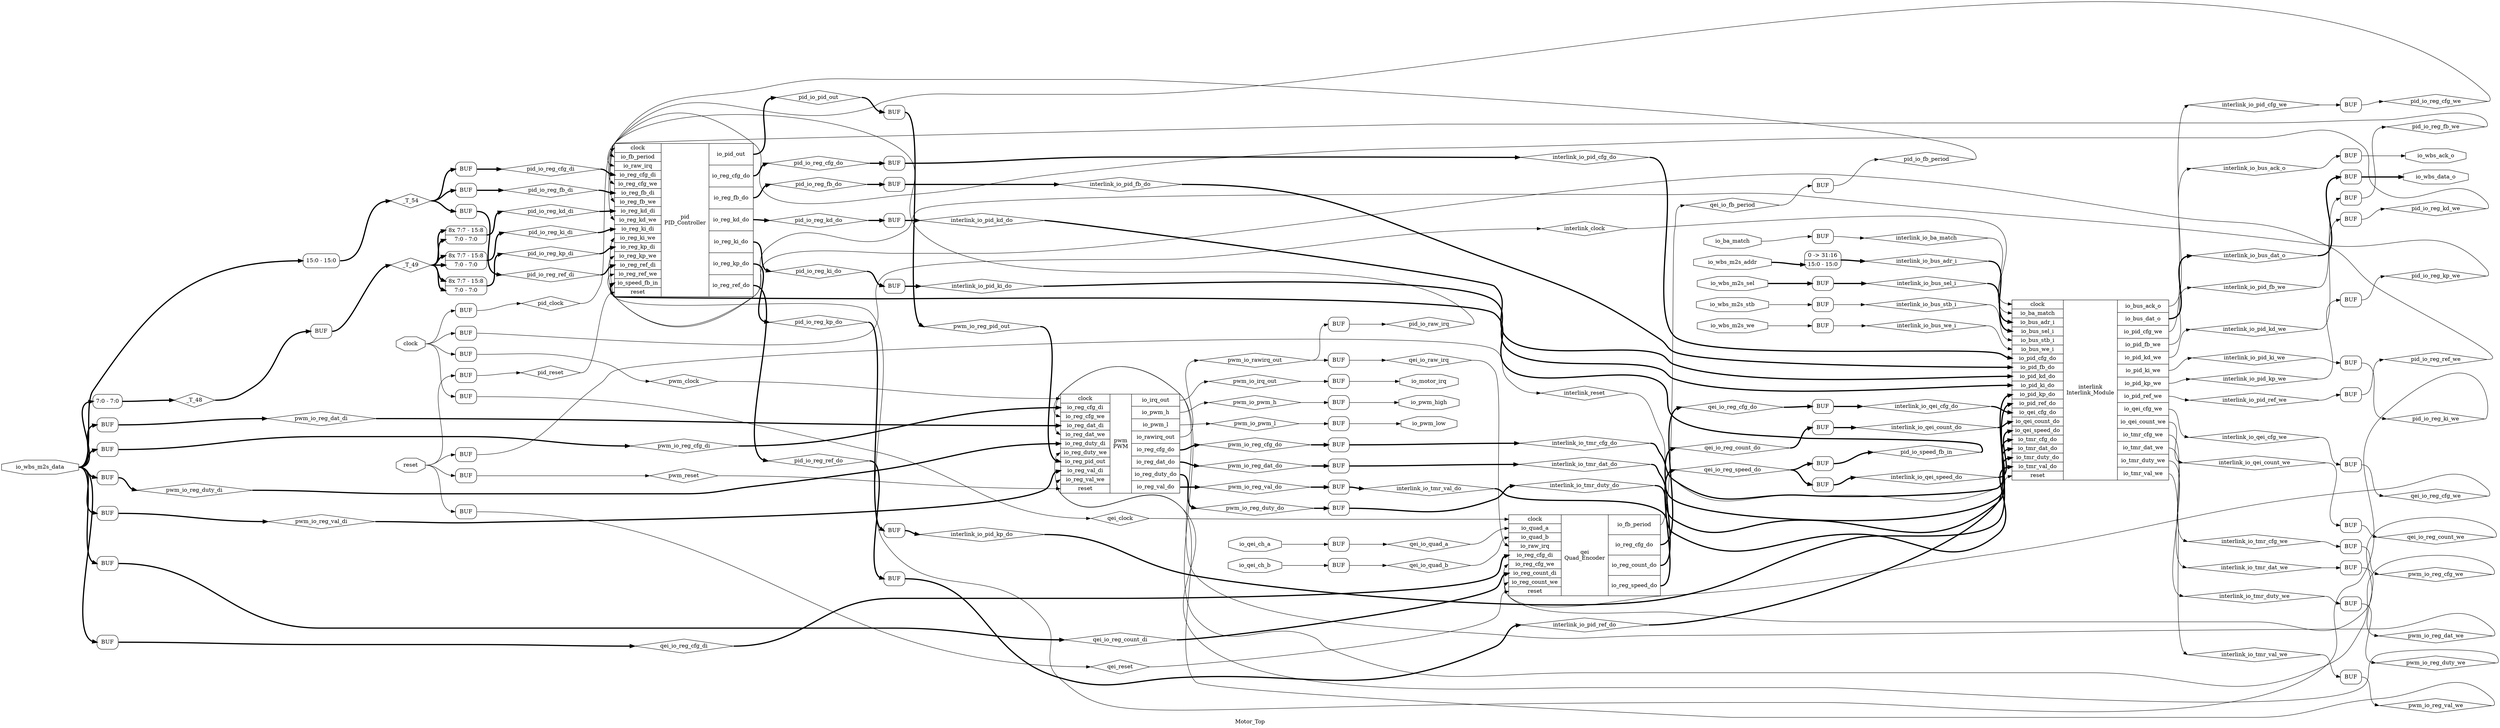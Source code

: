 digraph "Motor_Top" {
label="Motor_Top";
rankdir="LR";
remincross=true;
n1 [ shape=diamond, label="_T_54", color="black", fontcolor="black" ];
n2 [ shape=diamond, label="_T_49", color="black", fontcolor="black" ];
n3 [ shape=diamond, label="_T_48", color="black", fontcolor="black" ];
n4 [ shape=diamond, label="pid_io_pid_out", color="black", fontcolor="black" ];
n5 [ shape=diamond, label="pid_io_speed_fb_in", color="black", fontcolor="black" ];
n6 [ shape=diamond, label="pid_io_reg_cfg_do", color="black", fontcolor="black" ];
n7 [ shape=diamond, label="pid_io_reg_cfg_di", color="black", fontcolor="black" ];
n8 [ shape=diamond, label="pid_io_reg_cfg_we", color="black", fontcolor="black" ];
n9 [ shape=diamond, label="pid_io_reg_fb_do", color="black", fontcolor="black" ];
n10 [ shape=diamond, label="pid_io_reg_fb_di", color="black", fontcolor="black" ];
n11 [ shape=diamond, label="pid_io_reg_fb_we", color="black", fontcolor="black" ];
n12 [ shape=diamond, label="pid_io_reg_ref_do", color="black", fontcolor="black" ];
n13 [ shape=diamond, label="pid_io_reg_ref_di", color="black", fontcolor="black" ];
n14 [ shape=diamond, label="pid_io_reg_ref_we", color="black", fontcolor="black" ];
n15 [ shape=diamond, label="pid_io_reg_kd_do", color="black", fontcolor="black" ];
n16 [ shape=diamond, label="pid_io_reg_kd_di", color="black", fontcolor="black" ];
n17 [ shape=diamond, label="pid_io_reg_kd_we", color="black", fontcolor="black" ];
n18 [ shape=diamond, label="pid_io_reg_ki_do", color="black", fontcolor="black" ];
n19 [ shape=diamond, label="pid_io_reg_ki_di", color="black", fontcolor="black" ];
n20 [ shape=diamond, label="pid_io_reg_ki_we", color="black", fontcolor="black" ];
n21 [ shape=diamond, label="pid_io_reg_kp_do", color="black", fontcolor="black" ];
n22 [ shape=diamond, label="pid_io_reg_kp_di", color="black", fontcolor="black" ];
n23 [ shape=diamond, label="pid_io_reg_kp_we", color="black", fontcolor="black" ];
n24 [ shape=diamond, label="pid_io_raw_irq", color="black", fontcolor="black" ];
n25 [ shape=diamond, label="pid_io_fb_period", color="black", fontcolor="black" ];
n26 [ shape=diamond, label="pid_reset", color="black", fontcolor="black" ];
n27 [ shape=diamond, label="pid_clock", color="black", fontcolor="black" ];
n28 [ shape=diamond, label="qei_io_fb_period", color="black", fontcolor="black" ];
n29 [ shape=diamond, label="qei_io_reg_speed_do", color="black", fontcolor="black" ];
n30 [ shape=diamond, label="qei_io_reg_cfg_do", color="black", fontcolor="black" ];
n31 [ shape=diamond, label="qei_io_reg_cfg_di", color="black", fontcolor="black" ];
n32 [ shape=diamond, label="qei_io_reg_cfg_we", color="black", fontcolor="black" ];
n33 [ shape=diamond, label="qei_io_reg_count_do", color="black", fontcolor="black" ];
n34 [ shape=diamond, label="qei_io_reg_count_di", color="black", fontcolor="black" ];
n35 [ shape=diamond, label="qei_io_reg_count_we", color="black", fontcolor="black" ];
n36 [ shape=diamond, label="qei_io_raw_irq", color="black", fontcolor="black" ];
n37 [ shape=diamond, label="qei_io_quad_b", color="black", fontcolor="black" ];
n38 [ shape=diamond, label="qei_io_quad_a", color="black", fontcolor="black" ];
n39 [ shape=diamond, label="qei_reset", color="black", fontcolor="black" ];
n40 [ shape=diamond, label="qei_clock", color="black", fontcolor="black" ];
n41 [ shape=diamond, label="pwm_io_rawirq_out", color="black", fontcolor="black" ];
n42 [ shape=diamond, label="pwm_io_irq_out", color="black", fontcolor="black" ];
n43 [ shape=diamond, label="pwm_io_pwm_l", color="black", fontcolor="black" ];
n44 [ shape=diamond, label="pwm_io_pwm_h", color="black", fontcolor="black" ];
n45 [ shape=diamond, label="pwm_io_reg_pid_out", color="black", fontcolor="black" ];
n46 [ shape=diamond, label="pwm_io_reg_duty_do", color="black", fontcolor="black" ];
n47 [ shape=diamond, label="pwm_io_reg_duty_di", color="black", fontcolor="black" ];
n48 [ shape=diamond, label="pwm_io_reg_duty_we", color="black", fontcolor="black" ];
n49 [ shape=diamond, label="pwm_io_reg_dat_do", color="black", fontcolor="black" ];
n50 [ shape=diamond, label="pwm_io_reg_dat_di", color="black", fontcolor="black" ];
n51 [ shape=diamond, label="pwm_io_reg_dat_we", color="black", fontcolor="black" ];
n52 [ shape=diamond, label="pwm_io_reg_cfg_do", color="black", fontcolor="black" ];
n53 [ shape=diamond, label="pwm_io_reg_cfg_di", color="black", fontcolor="black" ];
n54 [ shape=diamond, label="pwm_io_reg_cfg_we", color="black", fontcolor="black" ];
n55 [ shape=diamond, label="pwm_io_reg_val_do", color="black", fontcolor="black" ];
n56 [ shape=diamond, label="pwm_io_reg_val_di", color="black", fontcolor="black" ];
n57 [ shape=diamond, label="pwm_io_reg_val_we", color="black", fontcolor="black" ];
n58 [ shape=diamond, label="pwm_reset", color="black", fontcolor="black" ];
n59 [ shape=diamond, label="pwm_clock", color="black", fontcolor="black" ];
n60 [ shape=diamond, label="interlink_io_ba_match", color="black", fontcolor="black" ];
n61 [ shape=diamond, label="interlink_io_pid_cfg_do", color="black", fontcolor="black" ];
n62 [ shape=diamond, label="interlink_io_pid_cfg_we", color="black", fontcolor="black" ];
n63 [ shape=diamond, label="interlink_io_pid_fb_do", color="black", fontcolor="black" ];
n64 [ shape=diamond, label="interlink_io_pid_fb_we", color="black", fontcolor="black" ];
n65 [ shape=diamond, label="interlink_io_pid_ref_do", color="black", fontcolor="black" ];
n66 [ shape=diamond, label="interlink_io_pid_ref_we", color="black", fontcolor="black" ];
n67 [ shape=diamond, label="interlink_io_pid_kd_do", color="black", fontcolor="black" ];
n68 [ shape=diamond, label="interlink_io_pid_kd_we", color="black", fontcolor="black" ];
n69 [ shape=diamond, label="interlink_io_pid_ki_do", color="black", fontcolor="black" ];
n70 [ shape=diamond, label="interlink_io_pid_ki_we", color="black", fontcolor="black" ];
n71 [ shape=diamond, label="interlink_io_pid_kp_do", color="black", fontcolor="black" ];
n72 [ shape=diamond, label="interlink_io_pid_kp_we", color="black", fontcolor="black" ];
n73 [ shape=diamond, label="interlink_io_qei_speed_do", color="black", fontcolor="black" ];
n74 [ shape=diamond, label="interlink_io_qei_cfg_do", color="black", fontcolor="black" ];
n75 [ shape=diamond, label="interlink_io_qei_cfg_we", color="black", fontcolor="black" ];
n76 [ shape=diamond, label="interlink_io_qei_count_do", color="black", fontcolor="black" ];
n77 [ shape=diamond, label="interlink_io_qei_count_we", color="black", fontcolor="black" ];
n78 [ shape=diamond, label="interlink_io_tmr_cfg_do", color="black", fontcolor="black" ];
n79 [ shape=diamond, label="interlink_io_tmr_cfg_we", color="black", fontcolor="black" ];
n80 [ shape=diamond, label="interlink_io_tmr_duty_do", color="black", fontcolor="black" ];
n81 [ shape=diamond, label="interlink_io_tmr_duty_we", color="black", fontcolor="black" ];
n82 [ shape=diamond, label="interlink_io_tmr_dat_do", color="black", fontcolor="black" ];
n83 [ shape=diamond, label="interlink_io_tmr_dat_we", color="black", fontcolor="black" ];
n84 [ shape=diamond, label="interlink_io_tmr_val_do", color="black", fontcolor="black" ];
n85 [ shape=diamond, label="interlink_io_tmr_val_we", color="black", fontcolor="black" ];
n86 [ shape=diamond, label="interlink_io_bus_dat_o", color="black", fontcolor="black" ];
n87 [ shape=diamond, label="interlink_io_bus_ack_o", color="black", fontcolor="black" ];
n88 [ shape=diamond, label="interlink_io_bus_stb_i", color="black", fontcolor="black" ];
n89 [ shape=diamond, label="interlink_io_bus_we_i", color="black", fontcolor="black" ];
n90 [ shape=diamond, label="interlink_io_bus_sel_i", color="black", fontcolor="black" ];
n91 [ shape=diamond, label="interlink_io_bus_adr_i", color="black", fontcolor="black" ];
n92 [ shape=diamond, label="interlink_reset", color="black", fontcolor="black" ];
n93 [ shape=diamond, label="interlink_clock", color="black", fontcolor="black" ];
n94 [ shape=octagon, label="io_pwm_low", color="black", fontcolor="black" ];
n95 [ shape=octagon, label="io_pwm_high", color="black", fontcolor="black" ];
n96 [ shape=octagon, label="io_qei_ch_b", color="black", fontcolor="black" ];
n97 [ shape=octagon, label="io_qei_ch_a", color="black", fontcolor="black" ];
n98 [ shape=octagon, label="io_motor_irq", color="black", fontcolor="black" ];
n99 [ shape=octagon, label="io_ba_match", color="black", fontcolor="black" ];
n100 [ shape=octagon, label="io_wbs_data_o", color="black", fontcolor="black" ];
n101 [ shape=octagon, label="io_wbs_ack_o", color="black", fontcolor="black" ];
n102 [ shape=octagon, label="io_wbs_m2s_stb", color="black", fontcolor="black" ];
n103 [ shape=octagon, label="io_wbs_m2s_sel", color="black", fontcolor="black" ];
n104 [ shape=octagon, label="io_wbs_m2s_we", color="black", fontcolor="black" ];
n105 [ shape=octagon, label="io_wbs_m2s_data", color="black", fontcolor="black" ];
n106 [ shape=octagon, label="io_wbs_m2s_addr", color="black", fontcolor="black" ];
n107 [ shape=octagon, label="reset", color="black", fontcolor="black" ];
n108 [ shape=octagon, label="clock", color="black", fontcolor="black" ];
c131 [ shape=record, label="{{<p108> clock|<p109> io_fb_period|<p110> io_raw_irq|<p111> io_reg_cfg_di|<p112> io_reg_cfg_we|<p113> io_reg_fb_di|<p114> io_reg_fb_we|<p115> io_reg_kd_di|<p116> io_reg_kd_we|<p117> io_reg_ki_di|<p118> io_reg_ki_we|<p119> io_reg_kp_di|<p120> io_reg_kp_we|<p121> io_reg_ref_di|<p122> io_reg_ref_we|<p123> io_speed_fb_in|<p107> reset}|pid\nPID_Controller|{<p124> io_pid_out|<p125> io_reg_cfg_do|<p126> io_reg_fb_do|<p127> io_reg_kd_do|<p128> io_reg_ki_do|<p129> io_reg_kp_do|<p130> io_reg_ref_do}}" ];
c138 [ shape=record, label="{{<p108> clock|<p132> io_quad_a|<p133> io_quad_b|<p110> io_raw_irq|<p111> io_reg_cfg_di|<p112> io_reg_cfg_we|<p134> io_reg_count_di|<p135> io_reg_count_we|<p107> reset}|qei\nQuad_Encoder|{<p109> io_fb_period|<p125> io_reg_cfg_do|<p136> io_reg_count_do|<p137> io_reg_speed_do}}" ];
c153 [ shape=record, label="{{<p108> clock|<p111> io_reg_cfg_di|<p112> io_reg_cfg_we|<p139> io_reg_dat_di|<p140> io_reg_dat_we|<p141> io_reg_duty_di|<p142> io_reg_duty_we|<p143> io_reg_pid_out|<p144> io_reg_val_di|<p145> io_reg_val_we|<p107> reset}|pwm\nPWM|{<p146> io_irq_out|<p147> io_pwm_h|<p148> io_pwm_l|<p149> io_rawirq_out|<p125> io_reg_cfg_do|<p150> io_reg_dat_do|<p151> io_reg_duty_do|<p152> io_reg_val_do}}" ];
c185 [ shape=record, label="{{<p108> clock|<p99> io_ba_match|<p154> io_bus_adr_i|<p155> io_bus_sel_i|<p156> io_bus_stb_i|<p157> io_bus_we_i|<p158> io_pid_cfg_do|<p159> io_pid_fb_do|<p160> io_pid_kd_do|<p161> io_pid_ki_do|<p162> io_pid_kp_do|<p163> io_pid_ref_do|<p164> io_qei_cfg_do|<p165> io_qei_count_do|<p166> io_qei_speed_do|<p167> io_tmr_cfg_do|<p168> io_tmr_dat_do|<p169> io_tmr_duty_do|<p170> io_tmr_val_do|<p107> reset}|interlink\nInterlink_Module|{<p171> io_bus_ack_o|<p172> io_bus_dat_o|<p173> io_pid_cfg_we|<p174> io_pid_fb_we|<p175> io_pid_kd_we|<p176> io_pid_ki_we|<p177> io_pid_kp_we|<p178> io_pid_ref_we|<p179> io_qei_cfg_we|<p180> io_qei_count_we|<p181> io_tmr_cfg_we|<p182> io_tmr_dat_we|<p183> io_tmr_duty_we|<p184> io_tmr_val_we}}" ];
x0 [ shape=record, style=rounded, label="<s0> 7:0 - 7:0 " ];
x1 [shape=box, style=rounded, label="BUF"];
x2 [ shape=record, style=rounded, label="<s0> 15:0 - 15:0 " ];
x3 [shape=box, style=rounded, label="BUF"];
x4 [shape=box, style=rounded, label="BUF"];
x5 [shape=box, style=rounded, label="BUF"];
x6 [shape=box, style=rounded, label="BUF"];
x7 [shape=box, style=rounded, label="BUF"];
x8 [shape=box, style=rounded, label="BUF"];
x9 [shape=box, style=rounded, label="BUF"];
x10 [ shape=record, style=rounded, label="0 -&gt; 31:16 |<s0> 15:0 - 15:0 " ];
x11 [shape=box, style=rounded, label="BUF"];
x12 [shape=box, style=rounded, label="BUF"];
x13 [shape=box, style=rounded, label="BUF"];
x14 [shape=box, style=rounded, label="BUF"];
x15 [shape=box, style=rounded, label="BUF"];
x16 [shape=box, style=rounded, label="BUF"];
x17 [shape=box, style=rounded, label="BUF"];
x18 [shape=box, style=rounded, label="BUF"];
x19 [shape=box, style=rounded, label="BUF"];
x20 [shape=box, style=rounded, label="BUF"];
x21 [shape=box, style=rounded, label="BUF"];
x22 [shape=box, style=rounded, label="BUF"];
x23 [shape=box, style=rounded, label="BUF"];
x24 [shape=box, style=rounded, label="BUF"];
x25 [shape=box, style=rounded, label="BUF"];
x26 [shape=box, style=rounded, label="BUF"];
x27 [shape=box, style=rounded, label="BUF"];
x28 [shape=box, style=rounded, label="BUF"];
x29 [shape=box, style=rounded, label="BUF"];
x30 [shape=box, style=rounded, label="BUF"];
x31 [shape=box, style=rounded, label="BUF"];
x32 [shape=box, style=rounded, label="BUF"];
x33 [shape=box, style=rounded, label="BUF"];
x34 [shape=box, style=rounded, label="BUF"];
x35 [shape=box, style=rounded, label="BUF"];
x36 [shape=box, style=rounded, label="BUF"];
x37 [shape=box, style=rounded, label="BUF"];
x38 [shape=box, style=rounded, label="BUF"];
x39 [shape=box, style=rounded, label="BUF"];
x40 [shape=box, style=rounded, label="BUF"];
x41 [shape=box, style=rounded, label="BUF"];
x42 [shape=box, style=rounded, label="BUF"];
x43 [shape=box, style=rounded, label="BUF"];
x44 [shape=box, style=rounded, label="BUF"];
x45 [shape=box, style=rounded, label="BUF"];
x46 [shape=box, style=rounded, label="BUF"];
x47 [shape=box, style=rounded, label="BUF"];
x48 [shape=box, style=rounded, label="BUF"];
x49 [shape=box, style=rounded, label="BUF"];
x50 [shape=box, style=rounded, label="BUF"];
x51 [shape=box, style=rounded, label="BUF"];
x52 [shape=box, style=rounded, label="BUF"];
x53 [ shape=record, style=rounded, label="<s8> 8x 7:7 - 15:8 |<s0> 7:0 - 7:0 " ];
x54 [shape=box, style=rounded, label="BUF"];
x55 [ shape=record, style=rounded, label="<s8> 8x 7:7 - 15:8 |<s0> 7:0 - 7:0 " ];
x56 [shape=box, style=rounded, label="BUF"];
x57 [ shape=record, style=rounded, label="<s8> 8x 7:7 - 15:8 |<s0> 7:0 - 7:0 " ];
x58 [shape=box, style=rounded, label="BUF"];
x59 [shape=box, style=rounded, label="BUF"];
x60 [shape=box, style=rounded, label="BUF"];
x61 [shape=box, style=rounded, label="BUF"];
x62 [shape=box, style=rounded, label="BUF"];
x63 [shape=box, style=rounded, label="BUF"];
x64 [shape=box, style=rounded, label="BUF"];
x2:e -> n1:w [color="black", style="setlinewidth(3)", label=""];
n1:e -> x59:w:w [color="black", style="setlinewidth(3)", label=""];
n1:e -> x61:w:w [color="black", style="setlinewidth(3)", label=""];
n1:e -> x63:w:w [color="black", style="setlinewidth(3)", label=""];
x61:e:e -> n10:w [color="black", style="setlinewidth(3)", label=""];
n10:e -> c131:p113:w [color="black", style="setlinewidth(3)", label=""];
x4:e:e -> n100:w [color="black", style="setlinewidth(3)", label=""];
x3:e:e -> n101:w [color="black", label=""];
n102:e -> x13:w:w [color="black", label=""];
n103:e -> x11:w:w [color="black", style="setlinewidth(3)", label=""];
n104:e -> x12:w:w [color="black", label=""];
n105:e -> x0:s0:w [color="black", style="setlinewidth(3)", label=""];
n105:e -> x2:s0:w [color="black", style="setlinewidth(3)", label=""];
n105:e -> x31:w:w [color="black", style="setlinewidth(3)", label=""];
n105:e -> x33:w:w [color="black", style="setlinewidth(3)", label=""];
n105:e -> x35:w:w [color="black", style="setlinewidth(3)", label=""];
n105:e -> x37:w:w [color="black", style="setlinewidth(3)", label=""];
n105:e -> x45:w:w [color="black", style="setlinewidth(3)", label=""];
n105:e -> x47:w:w [color="black", style="setlinewidth(3)", label=""];
n106:e -> x10:s0:w [color="black", style="setlinewidth(3)", label=""];
n107:e -> x29:w:w [color="black", label=""];
n107:e -> x40:w:w [color="black", label=""];
n107:e -> x49:w:w [color="black", label=""];
n107:e -> x9:w:w [color="black", label=""];
n108:e -> x28:w:w [color="black", label=""];
n108:e -> x39:w:w [color="black", label=""];
n108:e -> x48:w:w [color="black", label=""];
n108:e -> x8:w:w [color="black", label=""];
x60:e:e -> n11:w [color="black", label=""];
n11:e -> c131:p114:w [color="black", label=""];
c131:p130:e -> n12:w [color="black", style="setlinewidth(3)", label=""];
n12:e -> x24:w:w [color="black", style="setlinewidth(3)", label=""];
x59:e:e -> n13:w [color="black", style="setlinewidth(3)", label=""];
n13:e -> c131:p121:w [color="black", style="setlinewidth(3)", label=""];
x58:e:e -> n14:w [color="black", label=""];
n14:e -> c131:p122:w [color="black", label=""];
c131:p127:e -> n15:w [color="black", style="setlinewidth(3)", label=""];
n15:e -> x23:w:w [color="black", style="setlinewidth(3)", label=""];
x57:e -> n16:w [color="black", style="setlinewidth(3)", label=""];
n16:e -> c131:p115:w [color="black", style="setlinewidth(3)", label=""];
x56:e:e -> n17:w [color="black", label=""];
n17:e -> c131:p116:w [color="black", label=""];
c131:p128:e -> n18:w [color="black", style="setlinewidth(3)", label=""];
n18:e -> x22:w:w [color="black", style="setlinewidth(3)", label=""];
x55:e -> n19:w [color="black", style="setlinewidth(3)", label=""];
n19:e -> c131:p117:w [color="black", style="setlinewidth(3)", label=""];
x1:e:e -> n2:w [color="black", style="setlinewidth(3)", label=""];
n2:e -> x53:s0:w [color="black", style="setlinewidth(3)", label=""];
n2:e -> x53:s8:w [color="black", style="setlinewidth(3)", label=""];
n2:e -> x55:s0:w [color="black", style="setlinewidth(3)", label=""];
n2:e -> x55:s8:w [color="black", style="setlinewidth(3)", label=""];
n2:e -> x57:s0:w [color="black", style="setlinewidth(3)", label=""];
n2:e -> x57:s8:w [color="black", style="setlinewidth(3)", label=""];
x54:e:e -> n20:w [color="black", label=""];
n20:e -> c131:p118:w [color="black", label=""];
c131:p129:e -> n21:w [color="black", style="setlinewidth(3)", label=""];
n21:e -> x21:w:w [color="black", style="setlinewidth(3)", label=""];
x53:e -> n22:w [color="black", style="setlinewidth(3)", label=""];
n22:e -> c131:p119:w [color="black", style="setlinewidth(3)", label=""];
x52:e:e -> n23:w [color="black", label=""];
n23:e -> c131:p120:w [color="black", label=""];
x51:e:e -> n24:w [color="black", label=""];
n24:e -> c131:p110:w [color="black", label=""];
x50:e:e -> n25:w [color="black", label=""];
n25:e -> c131:p109:w [color="black", label=""];
x49:e:e -> n26:w [color="black", label=""];
n26:e -> c131:p107:w [color="black", label=""];
x48:e:e -> n27:w [color="black", label=""];
n27:e -> c131:p108:w [color="black", label=""];
c138:p109:e -> n28:w [color="black", label=""];
n28:e -> x50:w:w [color="black", label=""];
c138:p137:e -> n29:w [color="black", style="setlinewidth(3)", label=""];
n29:e -> x20:w:w [color="black", style="setlinewidth(3)", label=""];
n29:e -> x64:w:w [color="black", style="setlinewidth(3)", label=""];
x0:e -> n3:w [color="black", style="setlinewidth(3)", label=""];
n3:e -> x1:w:w [color="black", style="setlinewidth(3)", label=""];
c138:p125:e -> n30:w [color="black", style="setlinewidth(3)", label=""];
n30:e -> x19:w:w [color="black", style="setlinewidth(3)", label=""];
x47:e:e -> n31:w [color="black", style="setlinewidth(3)", label=""];
n31:e -> c138:p111:w [color="black", style="setlinewidth(3)", label=""];
x46:e:e -> n32:w [color="black", label=""];
n32:e -> c138:p112:w [color="black", label=""];
c138:p136:e -> n33:w [color="black", style="setlinewidth(3)", label=""];
n33:e -> x18:w:w [color="black", style="setlinewidth(3)", label=""];
x45:e:e -> n34:w [color="black", style="setlinewidth(3)", label=""];
n34:e -> c138:p134:w [color="black", style="setlinewidth(3)", label=""];
x44:e:e -> n35:w [color="black", label=""];
n35:e -> c138:p135:w [color="black", label=""];
x43:e:e -> n36:w [color="black", label=""];
n36:e -> c138:p110:w [color="black", label=""];
x42:e:e -> n37:w [color="black", label=""];
n37:e -> c138:p133:w [color="black", label=""];
x41:e:e -> n38:w [color="black", label=""];
n38:e -> c138:p132:w [color="black", label=""];
x40:e:e -> n39:w [color="black", label=""];
n39:e -> c138:p107:w [color="black", label=""];
c131:p124:e -> n4:w [color="black", style="setlinewidth(3)", label=""];
n4:e -> x38:w:w [color="black", style="setlinewidth(3)", label=""];
x39:e:e -> n40:w [color="black", label=""];
n40:e -> c138:p108:w [color="black", label=""];
c153:p149:e -> n41:w [color="black", label=""];
n41:e -> x43:w:w [color="black", label=""];
n41:e -> x51:w:w [color="black", label=""];
c153:p146:e -> n42:w [color="black", label=""];
n42:e -> x5:w:w [color="black", label=""];
c153:p148:e -> n43:w [color="black", label=""];
n43:e -> x7:w:w [color="black", label=""];
c153:p147:e -> n44:w [color="black", label=""];
n44:e -> x6:w:w [color="black", label=""];
x38:e:e -> n45:w [color="black", style="setlinewidth(3)", label=""];
n45:e -> c153:p143:w [color="black", style="setlinewidth(3)", label=""];
c153:p151:e -> n46:w [color="black", style="setlinewidth(3)", label=""];
n46:e -> x16:w:w [color="black", style="setlinewidth(3)", label=""];
x37:e:e -> n47:w [color="black", style="setlinewidth(3)", label=""];
n47:e -> c153:p141:w [color="black", style="setlinewidth(3)", label=""];
x36:e:e -> n48:w [color="black", label=""];
n48:e -> c153:p142:w [color="black", label=""];
c153:p150:e -> n49:w [color="black", style="setlinewidth(3)", label=""];
n49:e -> x15:w:w [color="black", style="setlinewidth(3)", label=""];
x64:e:e -> n5:w [color="black", style="setlinewidth(3)", label=""];
n5:e -> c131:p123:w [color="black", style="setlinewidth(3)", label=""];
x35:e:e -> n50:w [color="black", style="setlinewidth(3)", label=""];
n50:e -> c153:p139:w [color="black", style="setlinewidth(3)", label=""];
x34:e:e -> n51:w [color="black", label=""];
n51:e -> c153:p140:w [color="black", label=""];
c153:p125:e -> n52:w [color="black", style="setlinewidth(3)", label=""];
n52:e -> x17:w:w [color="black", style="setlinewidth(3)", label=""];
x33:e:e -> n53:w [color="black", style="setlinewidth(3)", label=""];
n53:e -> c153:p111:w [color="black", style="setlinewidth(3)", label=""];
x32:e:e -> n54:w [color="black", label=""];
n54:e -> c153:p112:w [color="black", label=""];
c153:p152:e -> n55:w [color="black", style="setlinewidth(3)", label=""];
n55:e -> x14:w:w [color="black", style="setlinewidth(3)", label=""];
x31:e:e -> n56:w [color="black", style="setlinewidth(3)", label=""];
n56:e -> c153:p144:w [color="black", style="setlinewidth(3)", label=""];
x30:e:e -> n57:w [color="black", label=""];
n57:e -> c153:p145:w [color="black", label=""];
x29:e:e -> n58:w [color="black", label=""];
n58:e -> c153:p107:w [color="black", label=""];
x28:e:e -> n59:w [color="black", label=""];
n59:e -> c153:p108:w [color="black", label=""];
c131:p125:e -> n6:w [color="black", style="setlinewidth(3)", label=""];
n6:e -> x26:w:w [color="black", style="setlinewidth(3)", label=""];
x27:e:e -> n60:w [color="black", label=""];
n60:e -> c185:p99:w [color="black", label=""];
x26:e:e -> n61:w [color="black", style="setlinewidth(3)", label=""];
n61:e -> c185:p158:w [color="black", style="setlinewidth(3)", label=""];
c185:p173:e -> n62:w [color="black", label=""];
n62:e -> x62:w:w [color="black", label=""];
x25:e:e -> n63:w [color="black", style="setlinewidth(3)", label=""];
n63:e -> c185:p159:w [color="black", style="setlinewidth(3)", label=""];
c185:p174:e -> n64:w [color="black", label=""];
n64:e -> x60:w:w [color="black", label=""];
x24:e:e -> n65:w [color="black", style="setlinewidth(3)", label=""];
n65:e -> c185:p163:w [color="black", style="setlinewidth(3)", label=""];
c185:p178:e -> n66:w [color="black", label=""];
n66:e -> x58:w:w [color="black", label=""];
x23:e:e -> n67:w [color="black", style="setlinewidth(3)", label=""];
n67:e -> c185:p160:w [color="black", style="setlinewidth(3)", label=""];
c185:p175:e -> n68:w [color="black", label=""];
n68:e -> x56:w:w [color="black", label=""];
x22:e:e -> n69:w [color="black", style="setlinewidth(3)", label=""];
n69:e -> c185:p161:w [color="black", style="setlinewidth(3)", label=""];
x63:e:e -> n7:w [color="black", style="setlinewidth(3)", label=""];
n7:e -> c131:p111:w [color="black", style="setlinewidth(3)", label=""];
c185:p176:e -> n70:w [color="black", label=""];
n70:e -> x54:w:w [color="black", label=""];
x21:e:e -> n71:w [color="black", style="setlinewidth(3)", label=""];
n71:e -> c185:p162:w [color="black", style="setlinewidth(3)", label=""];
c185:p177:e -> n72:w [color="black", label=""];
n72:e -> x52:w:w [color="black", label=""];
x20:e:e -> n73:w [color="black", style="setlinewidth(3)", label=""];
n73:e -> c185:p166:w [color="black", style="setlinewidth(3)", label=""];
x19:e:e -> n74:w [color="black", style="setlinewidth(3)", label=""];
n74:e -> c185:p164:w [color="black", style="setlinewidth(3)", label=""];
c185:p179:e -> n75:w [color="black", label=""];
n75:e -> x46:w:w [color="black", label=""];
x18:e:e -> n76:w [color="black", style="setlinewidth(3)", label=""];
n76:e -> c185:p165:w [color="black", style="setlinewidth(3)", label=""];
c185:p180:e -> n77:w [color="black", label=""];
n77:e -> x44:w:w [color="black", label=""];
x17:e:e -> n78:w [color="black", style="setlinewidth(3)", label=""];
n78:e -> c185:p167:w [color="black", style="setlinewidth(3)", label=""];
c185:p181:e -> n79:w [color="black", label=""];
n79:e -> x32:w:w [color="black", label=""];
x62:e:e -> n8:w [color="black", label=""];
n8:e -> c131:p112:w [color="black", label=""];
x16:e:e -> n80:w [color="black", style="setlinewidth(3)", label=""];
n80:e -> c185:p169:w [color="black", style="setlinewidth(3)", label=""];
c185:p183:e -> n81:w [color="black", label=""];
n81:e -> x36:w:w [color="black", label=""];
x15:e:e -> n82:w [color="black", style="setlinewidth(3)", label=""];
n82:e -> c185:p168:w [color="black", style="setlinewidth(3)", label=""];
c185:p182:e -> n83:w [color="black", label=""];
n83:e -> x34:w:w [color="black", label=""];
x14:e:e -> n84:w [color="black", style="setlinewidth(3)", label=""];
n84:e -> c185:p170:w [color="black", style="setlinewidth(3)", label=""];
c185:p184:e -> n85:w [color="black", label=""];
n85:e -> x30:w:w [color="black", label=""];
c185:p172:e -> n86:w [color="black", style="setlinewidth(3)", label=""];
n86:e -> x4:w:w [color="black", style="setlinewidth(3)", label=""];
c185:p171:e -> n87:w [color="black", label=""];
n87:e -> x3:w:w [color="black", label=""];
x13:e:e -> n88:w [color="black", label=""];
n88:e -> c185:p156:w [color="black", label=""];
x12:e:e -> n89:w [color="black", label=""];
n89:e -> c185:p157:w [color="black", label=""];
c131:p126:e -> n9:w [color="black", style="setlinewidth(3)", label=""];
n9:e -> x25:w:w [color="black", style="setlinewidth(3)", label=""];
x11:e:e -> n90:w [color="black", style="setlinewidth(3)", label=""];
n90:e -> c185:p155:w [color="black", style="setlinewidth(3)", label=""];
x10:e -> n91:w [color="black", style="setlinewidth(3)", label=""];
n91:e -> c185:p154:w [color="black", style="setlinewidth(3)", label=""];
x9:e:e -> n92:w [color="black", label=""];
n92:e -> c185:p107:w [color="black", label=""];
x8:e:e -> n93:w [color="black", label=""];
n93:e -> c185:p108:w [color="black", label=""];
x7:e:e -> n94:w [color="black", label=""];
x6:e:e -> n95:w [color="black", label=""];
n96:e -> x42:w:w [color="black", label=""];
n97:e -> x41:w:w [color="black", label=""];
x5:e:e -> n98:w [color="black", label=""];
n99:e -> x27:w:w [color="black", label=""];
}
